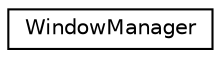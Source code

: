digraph "Graphical Class Hierarchy"
{
 // LATEX_PDF_SIZE
  edge [fontname="Helvetica",fontsize="10",labelfontname="Helvetica",labelfontsize="10"];
  node [fontname="Helvetica",fontsize="10",shape=record];
  rankdir="LR";
  Node0 [label="WindowManager",height=0.2,width=0.4,color="black", fillcolor="white", style="filled",URL="$classWindowManager.html",tooltip=" "];
}
